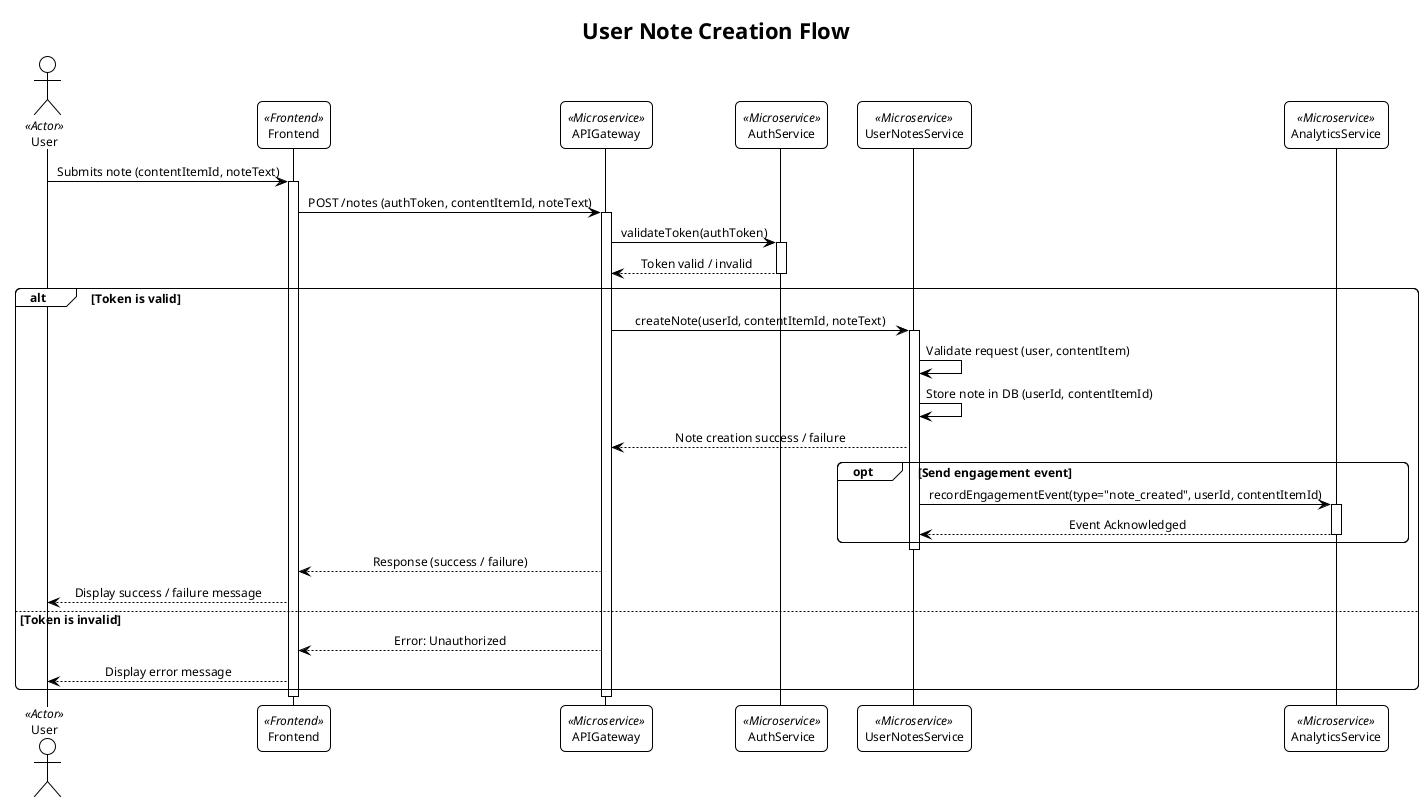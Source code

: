@startuml UserNoteCreationSequence
!theme plain
skinparam ClassAttributeIconSize 0
skinparam roundcorner 10
skinparam sequenceMessageAlign center
skinparam DefaultFontName "Arial"
skinparam DefaultFontSize 12
skinparam shadowing false

title User Note Creation Flow

' ===== Participants =====
actor User <<Actor>>
participant Frontend <<Frontend>>
participant APIGateway <<Microservice>>
participant AuthService <<Microservice>>
participant UserNotesService <<Microservice>>
participant AnalyticsService <<Microservice>>

' ===== User Submits Note =====
User -> Frontend: Submits note (contentItemId, noteText)
activate Frontend

Frontend -> APIGateway: POST /notes (authToken, contentItemId, noteText)
activate APIGateway

APIGateway -> AuthService: validateToken(authToken)
activate AuthService
AuthService --> APIGateway: Token valid / invalid
deactivate AuthService

alt Token is valid
    APIGateway -> UserNotesService: createNote(userId, contentItemId, noteText)
    activate UserNotesService
    UserNotesService -> UserNotesService: Validate request (user, contentItem)
    UserNotesService -> UserNotesService: Store note in DB (userId, contentItemId)
    UserNotesService --> APIGateway: Note creation success / failure
    
    opt Send engagement event
        UserNotesService -> AnalyticsService: recordEngagementEvent(type="note_created", userId, contentItemId)
        activate AnalyticsService
        AnalyticsService --> UserNotesService: Event Acknowledged
        deactivate AnalyticsService
    end
    deactivate UserNotesService
    
    APIGateway --> Frontend: Response (success / failure)
    Frontend --> User: Display success / failure message
else Token is invalid
    APIGateway --> Frontend: Error: Unauthorized
    Frontend --> User: Display error message
end

deactivate APIGateway
deactivate Frontend
@enduml
